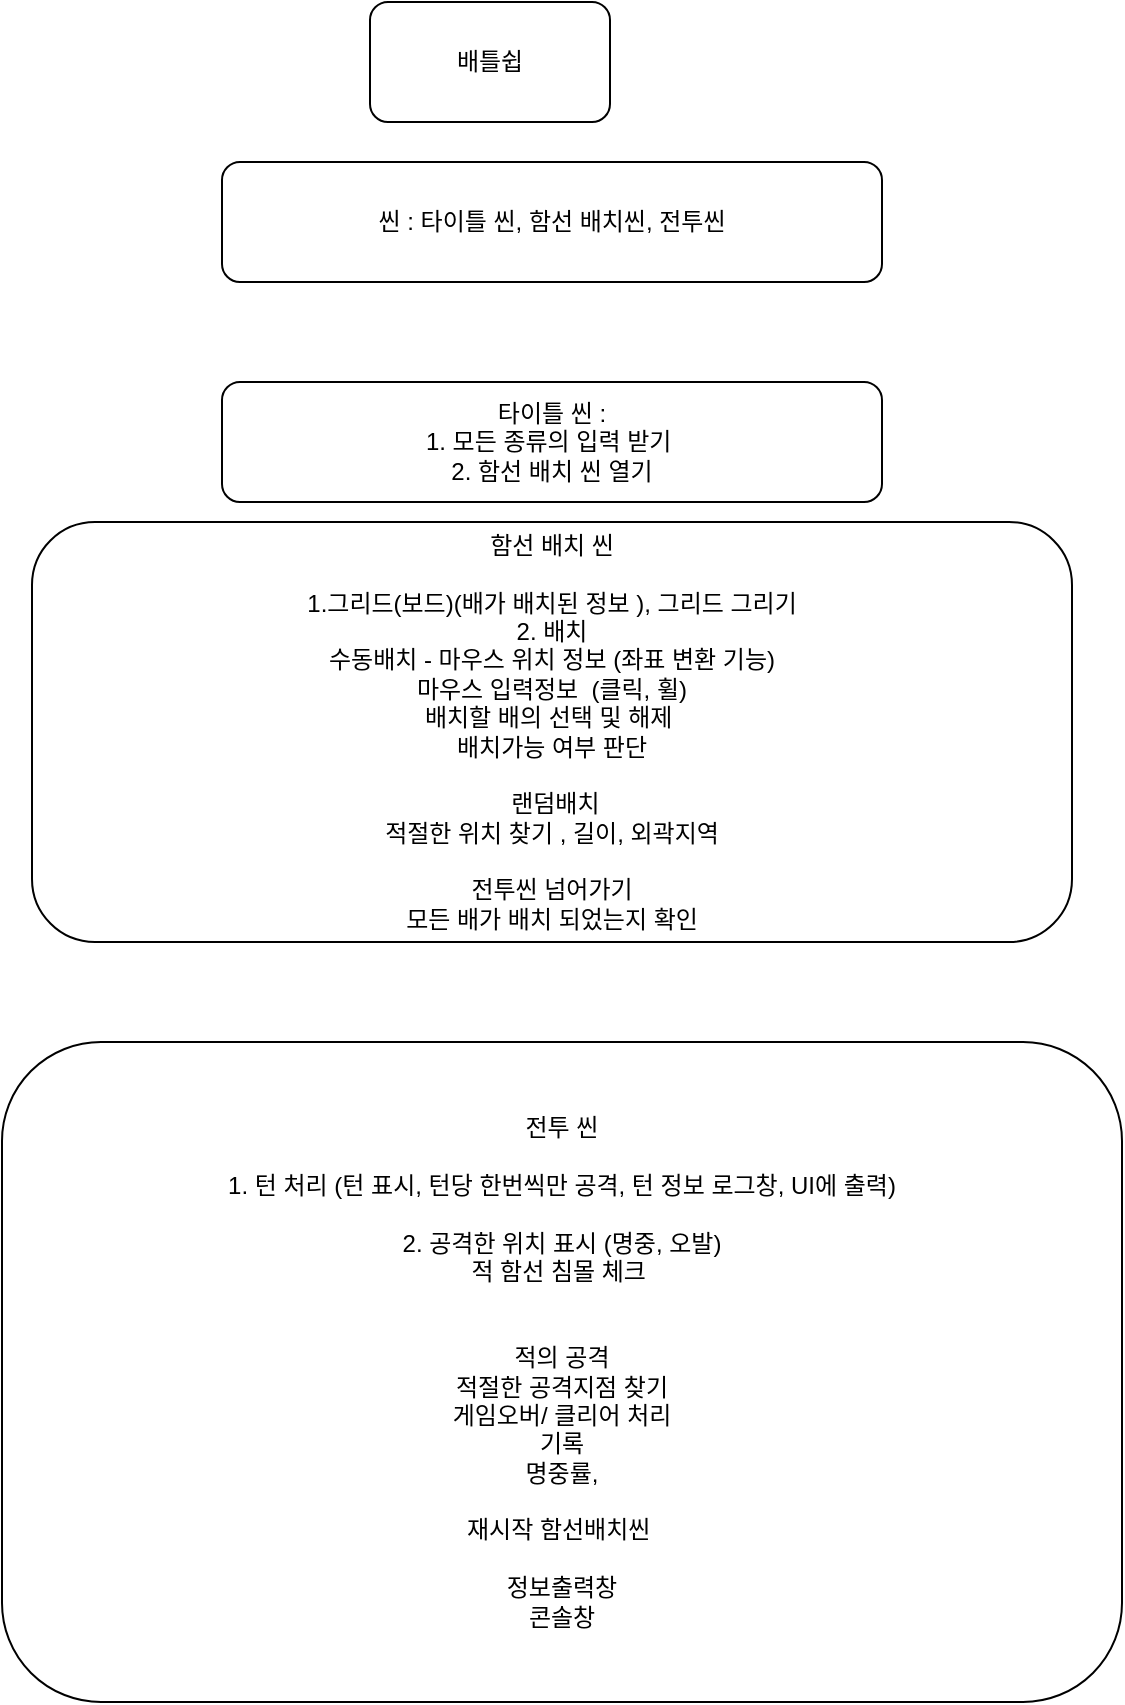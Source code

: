 <mxfile version="21.2.8" type="device">
  <diagram name="페이지-1" id="hIyFP2Q0b-xrvic73k0b">
    <mxGraphModel dx="1098" dy="742" grid="1" gridSize="10" guides="1" tooltips="1" connect="1" arrows="1" fold="1" page="1" pageScale="1" pageWidth="827" pageHeight="1169" math="0" shadow="0">
      <root>
        <mxCell id="0" />
        <mxCell id="1" parent="0" />
        <mxCell id="LHs9VIVdAj3EkEz8fFQC-1" value="배틀쉽" style="rounded=1;whiteSpace=wrap;html=1;" vertex="1" parent="1">
          <mxGeometry x="294" y="190" width="120" height="60" as="geometry" />
        </mxCell>
        <mxCell id="LHs9VIVdAj3EkEz8fFQC-2" value="씬 : 타이틀 씬, 함선 배치씬, 전투씬" style="rounded=1;whiteSpace=wrap;html=1;" vertex="1" parent="1">
          <mxGeometry x="220" y="270" width="330" height="60" as="geometry" />
        </mxCell>
        <mxCell id="LHs9VIVdAj3EkEz8fFQC-3" value="타이틀 씬 :&lt;br&gt;1. 모든 종류의 입력 받기&amp;nbsp;&lt;br&gt;2. 함선 배치 씬 열기" style="rounded=1;whiteSpace=wrap;html=1;" vertex="1" parent="1">
          <mxGeometry x="220" y="380" width="330" height="60" as="geometry" />
        </mxCell>
        <mxCell id="LHs9VIVdAj3EkEz8fFQC-4" value="함선 배치 씬&lt;br&gt;&lt;br&gt;1.그리드(보드)(배가 배치된 정보 ), 그리드 그리기&lt;br&gt;2. 배치&lt;br&gt;수동배치 - 마우스 위치 정보 (좌표 변환 기능)&lt;br&gt;마우스 입력정보&amp;nbsp; (클릭, 휠)&lt;br&gt;배치할 배의 선택 및 해제&amp;nbsp;&lt;br&gt;배치가능 여부 판단&lt;br&gt;&lt;br&gt;&amp;nbsp;랜덤배치&lt;br&gt;적절한 위치 찾기 , 길이, 외곽지역&lt;br&gt;&lt;br&gt;전투씬 넘어가기&lt;br&gt;모든 배가 배치 되었는지 확인" style="rounded=1;whiteSpace=wrap;html=1;" vertex="1" parent="1">
          <mxGeometry x="125" y="450" width="520" height="210" as="geometry" />
        </mxCell>
        <mxCell id="LHs9VIVdAj3EkEz8fFQC-5" value="전투 씬&lt;br&gt;&lt;br&gt;1. 턴 처리 (턴 표시, 턴당 한번씩만 공격, 턴 정보 로그창, UI에 출력)&lt;br&gt;&lt;br&gt;2. 공격한 위치 표시 (명중, 오발)&lt;br&gt;적 함선 침몰 체크&amp;nbsp;&lt;br&gt;&lt;br&gt;&lt;br&gt;적의 공격&lt;br&gt;적절한 공격지점 찾기&lt;br&gt;게임오버/ 클리어 처리&lt;br&gt;기록&lt;br&gt;명중률,&lt;br&gt;&lt;br&gt;재시작 함선배치씬&amp;nbsp;&lt;br&gt;&lt;br&gt;정보출력창&lt;br&gt;콘솔창" style="rounded=1;whiteSpace=wrap;html=1;" vertex="1" parent="1">
          <mxGeometry x="110" y="710" width="560" height="330" as="geometry" />
        </mxCell>
      </root>
    </mxGraphModel>
  </diagram>
</mxfile>
